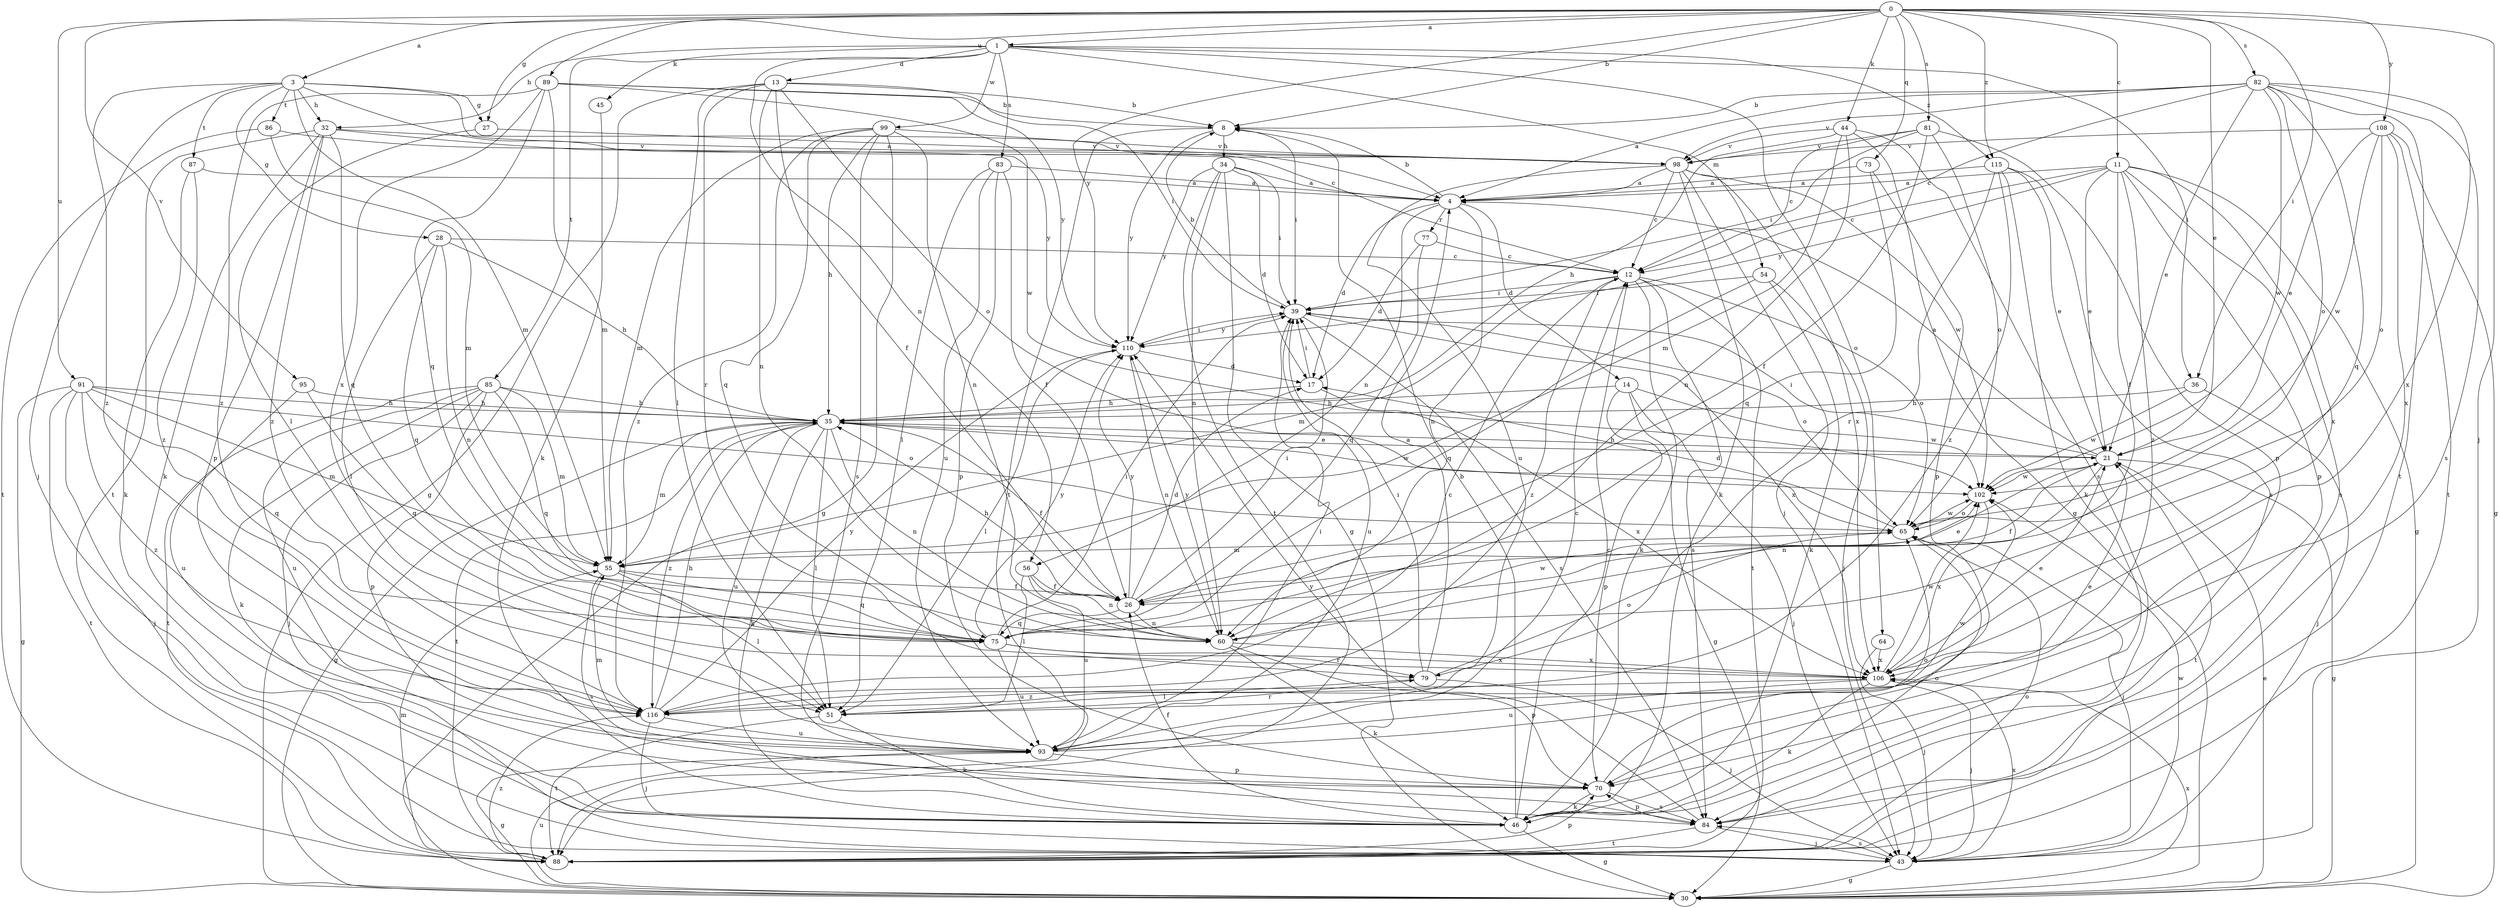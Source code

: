 strict digraph  {
0;
1;
3;
4;
8;
11;
12;
13;
14;
17;
21;
26;
27;
28;
30;
32;
34;
35;
36;
39;
43;
44;
45;
46;
51;
54;
55;
56;
60;
64;
65;
70;
73;
75;
77;
79;
81;
82;
83;
84;
85;
86;
87;
88;
89;
91;
93;
95;
98;
99;
102;
106;
108;
110;
115;
116;
0 -> 1  [label=a];
0 -> 3  [label=a];
0 -> 8  [label=b];
0 -> 11  [label=c];
0 -> 21  [label=e];
0 -> 27  [label=g];
0 -> 36  [label=i];
0 -> 43  [label=j];
0 -> 44  [label=k];
0 -> 73  [label=q];
0 -> 81  [label=s];
0 -> 82  [label=s];
0 -> 89  [label=u];
0 -> 91  [label=u];
0 -> 95  [label=v];
0 -> 108  [label=y];
0 -> 110  [label=y];
0 -> 115  [label=z];
1 -> 13  [label=d];
1 -> 32  [label=h];
1 -> 36  [label=i];
1 -> 45  [label=k];
1 -> 54  [label=m];
1 -> 56  [label=n];
1 -> 64  [label=o];
1 -> 83  [label=s];
1 -> 85  [label=t];
1 -> 99  [label=w];
1 -> 115  [label=z];
3 -> 4  [label=a];
3 -> 12  [label=c];
3 -> 27  [label=g];
3 -> 28  [label=g];
3 -> 32  [label=h];
3 -> 43  [label=j];
3 -> 55  [label=m];
3 -> 86  [label=t];
3 -> 87  [label=t];
3 -> 116  [label=z];
4 -> 8  [label=b];
4 -> 14  [label=d];
4 -> 17  [label=d];
4 -> 56  [label=n];
4 -> 60  [label=n];
4 -> 77  [label=r];
8 -> 34  [label=h];
8 -> 39  [label=i];
8 -> 88  [label=t];
8 -> 110  [label=y];
11 -> 4  [label=a];
11 -> 12  [label=c];
11 -> 21  [label=e];
11 -> 26  [label=f];
11 -> 30  [label=g];
11 -> 70  [label=p];
11 -> 84  [label=s];
11 -> 106  [label=x];
11 -> 110  [label=y];
11 -> 116  [label=z];
12 -> 39  [label=i];
12 -> 46  [label=k];
12 -> 55  [label=m];
12 -> 65  [label=o];
12 -> 84  [label=s];
12 -> 88  [label=t];
12 -> 116  [label=z];
13 -> 8  [label=b];
13 -> 26  [label=f];
13 -> 30  [label=g];
13 -> 39  [label=i];
13 -> 51  [label=l];
13 -> 60  [label=n];
13 -> 65  [label=o];
13 -> 79  [label=r];
14 -> 30  [label=g];
14 -> 35  [label=h];
14 -> 43  [label=j];
14 -> 70  [label=p];
14 -> 102  [label=w];
17 -> 35  [label=h];
17 -> 39  [label=i];
17 -> 106  [label=x];
21 -> 4  [label=a];
21 -> 26  [label=f];
21 -> 30  [label=g];
21 -> 35  [label=h];
21 -> 39  [label=i];
21 -> 60  [label=n];
21 -> 88  [label=t];
21 -> 102  [label=w];
26 -> 17  [label=d];
26 -> 21  [label=e];
26 -> 35  [label=h];
26 -> 39  [label=i];
26 -> 60  [label=n];
26 -> 75  [label=q];
26 -> 110  [label=y];
27 -> 51  [label=l];
27 -> 98  [label=v];
28 -> 12  [label=c];
28 -> 35  [label=h];
28 -> 51  [label=l];
28 -> 60  [label=n];
28 -> 75  [label=q];
30 -> 21  [label=e];
30 -> 93  [label=u];
30 -> 106  [label=x];
32 -> 46  [label=k];
32 -> 70  [label=p];
32 -> 75  [label=q];
32 -> 88  [label=t];
32 -> 98  [label=v];
32 -> 110  [label=y];
32 -> 116  [label=z];
34 -> 4  [label=a];
34 -> 17  [label=d];
34 -> 30  [label=g];
34 -> 39  [label=i];
34 -> 60  [label=n];
34 -> 88  [label=t];
34 -> 110  [label=y];
35 -> 21  [label=e];
35 -> 26  [label=f];
35 -> 30  [label=g];
35 -> 46  [label=k];
35 -> 51  [label=l];
35 -> 55  [label=m];
35 -> 60  [label=n];
35 -> 88  [label=t];
35 -> 93  [label=u];
35 -> 102  [label=w];
35 -> 116  [label=z];
36 -> 35  [label=h];
36 -> 43  [label=j];
36 -> 102  [label=w];
39 -> 8  [label=b];
39 -> 65  [label=o];
39 -> 84  [label=s];
39 -> 93  [label=u];
39 -> 106  [label=x];
39 -> 110  [label=y];
43 -> 30  [label=g];
43 -> 84  [label=s];
43 -> 102  [label=w];
43 -> 106  [label=x];
44 -> 30  [label=g];
44 -> 35  [label=h];
44 -> 55  [label=m];
44 -> 60  [label=n];
44 -> 84  [label=s];
44 -> 98  [label=v];
45 -> 46  [label=k];
46 -> 8  [label=b];
46 -> 12  [label=c];
46 -> 26  [label=f];
46 -> 30  [label=g];
46 -> 65  [label=o];
51 -> 21  [label=e];
51 -> 46  [label=k];
51 -> 79  [label=r];
51 -> 88  [label=t];
54 -> 39  [label=i];
54 -> 43  [label=j];
54 -> 46  [label=k];
54 -> 75  [label=q];
55 -> 26  [label=f];
55 -> 51  [label=l];
55 -> 75  [label=q];
55 -> 84  [label=s];
56 -> 26  [label=f];
56 -> 51  [label=l];
56 -> 60  [label=n];
56 -> 93  [label=u];
60 -> 46  [label=k];
60 -> 70  [label=p];
60 -> 102  [label=w];
60 -> 106  [label=x];
60 -> 110  [label=y];
64 -> 43  [label=j];
64 -> 106  [label=x];
65 -> 17  [label=d];
65 -> 43  [label=j];
65 -> 55  [label=m];
65 -> 102  [label=w];
70 -> 46  [label=k];
70 -> 65  [label=o];
70 -> 84  [label=s];
73 -> 4  [label=a];
73 -> 70  [label=p];
73 -> 75  [label=q];
75 -> 39  [label=i];
75 -> 79  [label=r];
75 -> 93  [label=u];
75 -> 106  [label=x];
75 -> 110  [label=y];
77 -> 12  [label=c];
77 -> 17  [label=d];
77 -> 75  [label=q];
79 -> 4  [label=a];
79 -> 39  [label=i];
79 -> 43  [label=j];
79 -> 51  [label=l];
79 -> 65  [label=o];
81 -> 12  [label=c];
81 -> 26  [label=f];
81 -> 39  [label=i];
81 -> 65  [label=o];
81 -> 70  [label=p];
81 -> 98  [label=v];
82 -> 4  [label=a];
82 -> 8  [label=b];
82 -> 12  [label=c];
82 -> 21  [label=e];
82 -> 65  [label=o];
82 -> 75  [label=q];
82 -> 84  [label=s];
82 -> 88  [label=t];
82 -> 98  [label=v];
82 -> 102  [label=w];
82 -> 106  [label=x];
83 -> 4  [label=a];
83 -> 26  [label=f];
83 -> 51  [label=l];
83 -> 70  [label=p];
83 -> 93  [label=u];
84 -> 43  [label=j];
84 -> 70  [label=p];
84 -> 88  [label=t];
84 -> 110  [label=y];
85 -> 35  [label=h];
85 -> 43  [label=j];
85 -> 46  [label=k];
85 -> 55  [label=m];
85 -> 70  [label=p];
85 -> 75  [label=q];
85 -> 88  [label=t];
85 -> 93  [label=u];
86 -> 55  [label=m];
86 -> 88  [label=t];
86 -> 98  [label=v];
87 -> 4  [label=a];
87 -> 46  [label=k];
87 -> 116  [label=z];
88 -> 55  [label=m];
88 -> 65  [label=o];
88 -> 70  [label=p];
88 -> 116  [label=z];
89 -> 8  [label=b];
89 -> 55  [label=m];
89 -> 75  [label=q];
89 -> 102  [label=w];
89 -> 106  [label=x];
89 -> 110  [label=y];
89 -> 116  [label=z];
91 -> 30  [label=g];
91 -> 35  [label=h];
91 -> 43  [label=j];
91 -> 55  [label=m];
91 -> 65  [label=o];
91 -> 75  [label=q];
91 -> 88  [label=t];
91 -> 116  [label=z];
93 -> 12  [label=c];
93 -> 30  [label=g];
93 -> 39  [label=i];
93 -> 55  [label=m];
93 -> 70  [label=p];
93 -> 102  [label=w];
95 -> 35  [label=h];
95 -> 75  [label=q];
95 -> 93  [label=u];
98 -> 4  [label=a];
98 -> 12  [label=c];
98 -> 43  [label=j];
98 -> 46  [label=k];
98 -> 93  [label=u];
98 -> 102  [label=w];
98 -> 106  [label=x];
99 -> 30  [label=g];
99 -> 35  [label=h];
99 -> 55  [label=m];
99 -> 60  [label=n];
99 -> 75  [label=q];
99 -> 84  [label=s];
99 -> 98  [label=v];
99 -> 116  [label=z];
102 -> 65  [label=o];
102 -> 106  [label=x];
106 -> 21  [label=e];
106 -> 43  [label=j];
106 -> 46  [label=k];
106 -> 93  [label=u];
106 -> 102  [label=w];
106 -> 116  [label=z];
108 -> 21  [label=e];
108 -> 30  [label=g];
108 -> 65  [label=o];
108 -> 88  [label=t];
108 -> 98  [label=v];
108 -> 102  [label=w];
108 -> 106  [label=x];
110 -> 17  [label=d];
110 -> 39  [label=i];
110 -> 51  [label=l];
110 -> 60  [label=n];
115 -> 4  [label=a];
115 -> 21  [label=e];
115 -> 46  [label=k];
115 -> 79  [label=r];
115 -> 84  [label=s];
115 -> 116  [label=z];
116 -> 12  [label=c];
116 -> 35  [label=h];
116 -> 43  [label=j];
116 -> 93  [label=u];
116 -> 110  [label=y];
}
